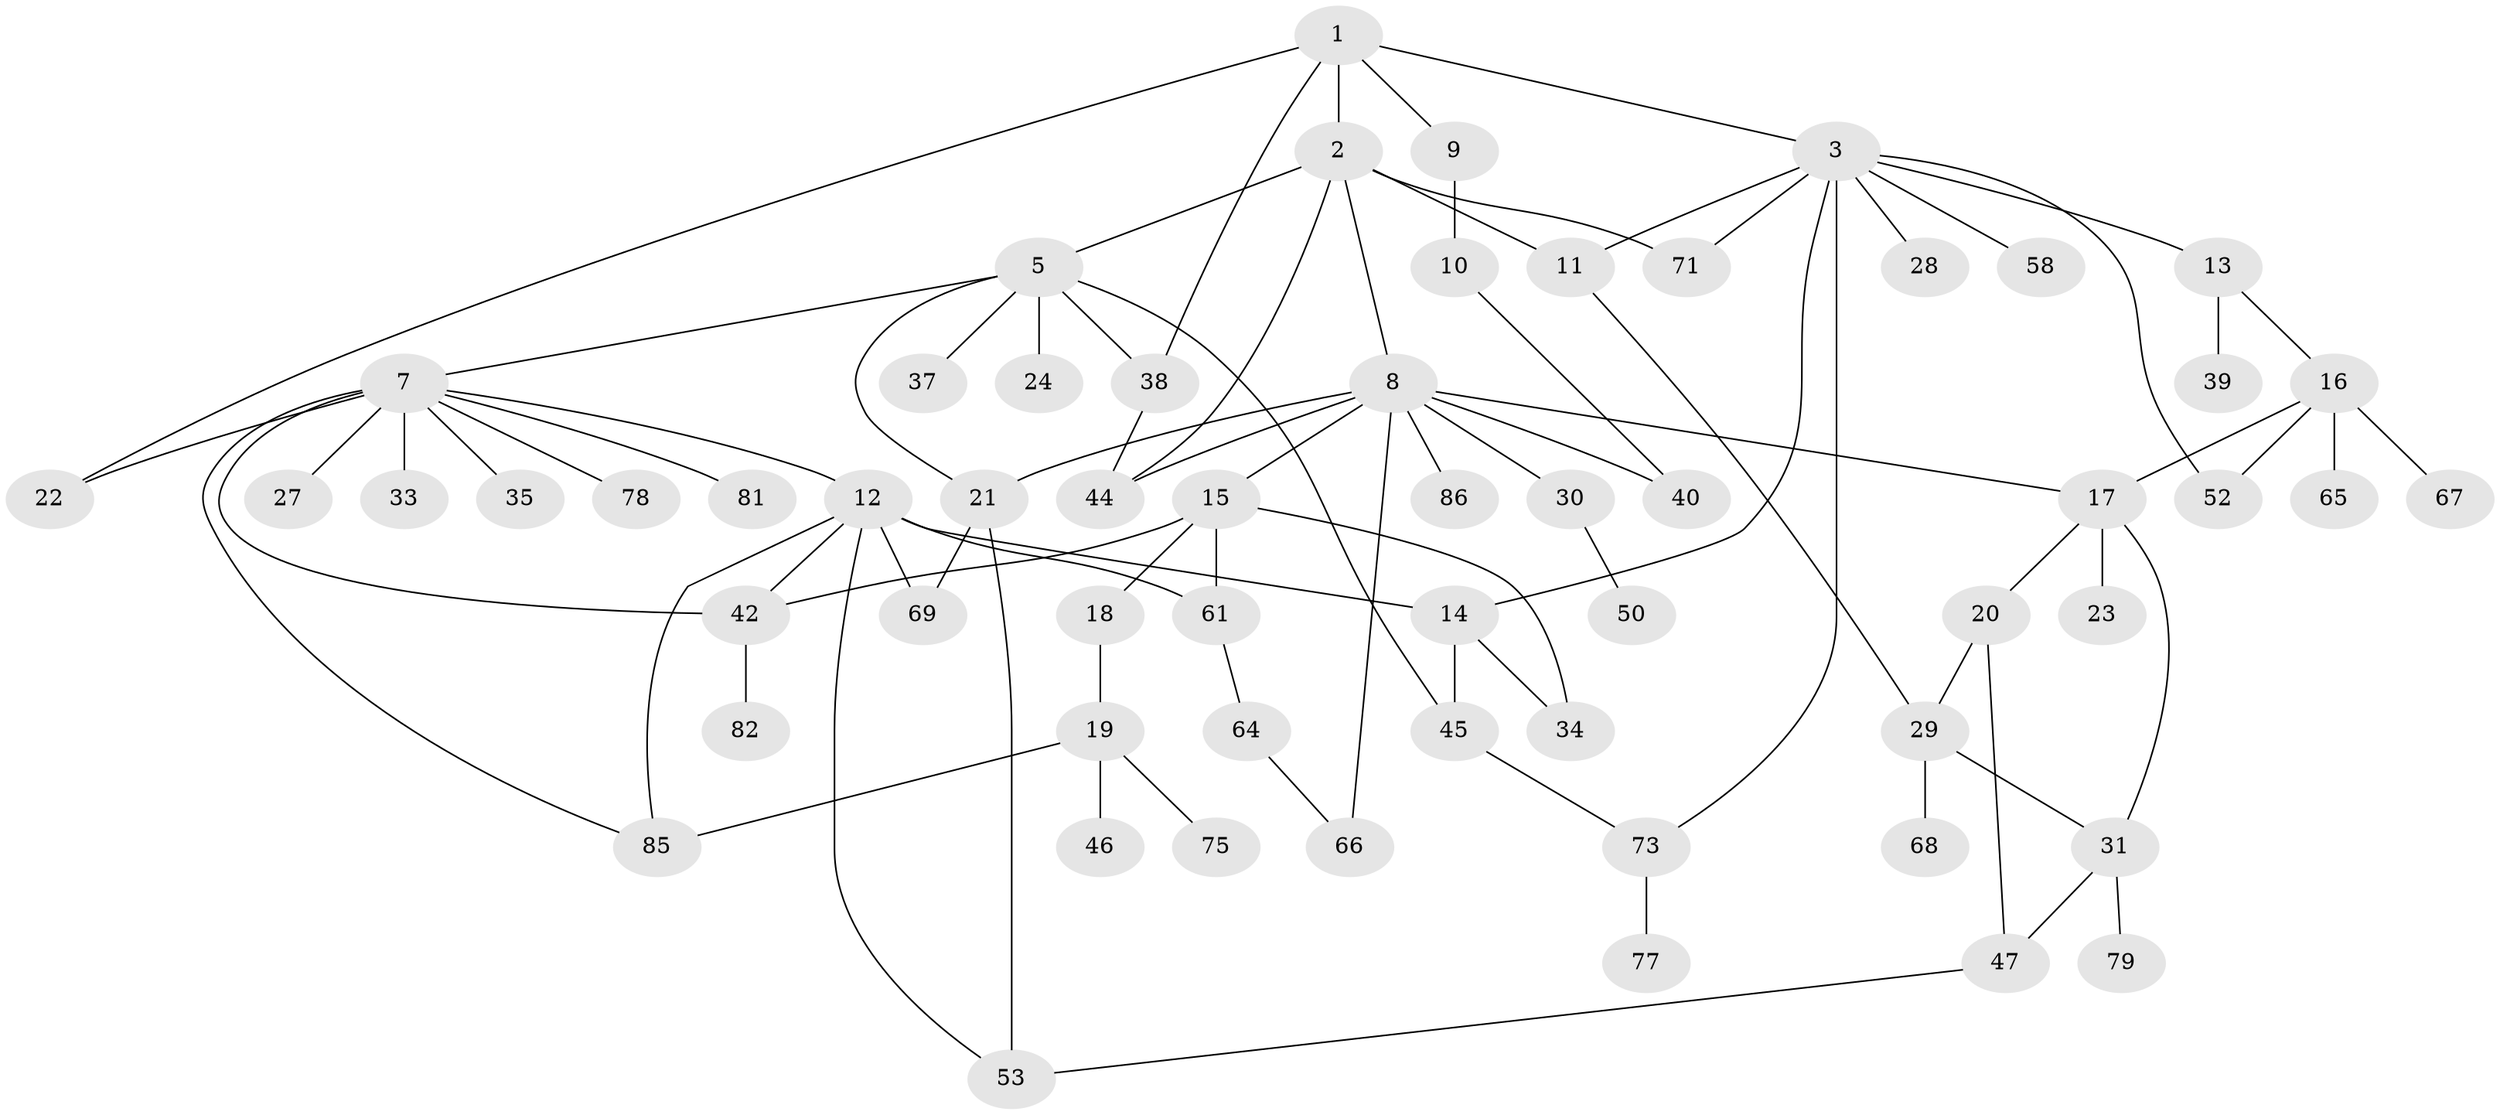 // Generated by graph-tools (version 1.1) at 2025/51/02/27/25 19:51:36]
// undirected, 60 vertices, 85 edges
graph export_dot {
graph [start="1"]
  node [color=gray90,style=filled];
  1 [super="+54"];
  2 [super="+6"];
  3 [super="+4"];
  5 [super="+36"];
  7 [super="+32"];
  8 [super="+25"];
  9;
  10;
  11 [super="+41"];
  12 [super="+62"];
  13 [super="+51"];
  14 [super="+48"];
  15 [super="+74"];
  16 [super="+63"];
  17 [super="+56"];
  18;
  19 [super="+26"];
  20 [super="+76"];
  21 [super="+57"];
  22 [super="+83"];
  23;
  24 [super="+84"];
  27 [super="+43"];
  28;
  29 [super="+59"];
  30;
  31;
  33;
  34;
  35;
  37;
  38 [super="+60"];
  39;
  40 [super="+80"];
  42 [super="+49"];
  44;
  45 [super="+55"];
  46;
  47 [super="+70"];
  50;
  52;
  53 [super="+72"];
  58;
  61;
  64;
  65;
  66;
  67;
  68;
  69;
  71;
  73;
  75;
  77;
  78;
  79;
  81;
  82;
  85;
  86;
  1 -- 2;
  1 -- 3;
  1 -- 9;
  1 -- 22;
  1 -- 38;
  2 -- 5;
  2 -- 44;
  2 -- 8;
  2 -- 11;
  2 -- 71;
  3 -- 11;
  3 -- 13;
  3 -- 28;
  3 -- 58;
  3 -- 52;
  3 -- 73;
  3 -- 14;
  3 -- 71;
  5 -- 7;
  5 -- 21;
  5 -- 24;
  5 -- 37;
  5 -- 45;
  5 -- 38;
  7 -- 12;
  7 -- 22 [weight=2];
  7 -- 27;
  7 -- 33;
  7 -- 35;
  7 -- 78;
  7 -- 81;
  7 -- 85;
  7 -- 42;
  8 -- 15;
  8 -- 17;
  8 -- 30;
  8 -- 66;
  8 -- 86;
  8 -- 40;
  8 -- 44;
  8 -- 21;
  9 -- 10;
  10 -- 40;
  11 -- 29;
  12 -- 69;
  12 -- 85;
  12 -- 14;
  12 -- 53;
  12 -- 61;
  12 -- 42;
  13 -- 16;
  13 -- 39;
  14 -- 34;
  14 -- 45;
  15 -- 18;
  15 -- 34;
  15 -- 61;
  15 -- 42;
  16 -- 52;
  16 -- 65;
  16 -- 67;
  16 -- 17;
  17 -- 20;
  17 -- 23;
  17 -- 31;
  18 -- 19;
  19 -- 85;
  19 -- 75;
  19 -- 46;
  20 -- 29;
  20 -- 47;
  21 -- 53;
  21 -- 69;
  29 -- 31;
  29 -- 68;
  30 -- 50;
  31 -- 79;
  31 -- 47;
  38 -- 44;
  42 -- 82;
  45 -- 73;
  47 -- 53;
  61 -- 64;
  64 -- 66;
  73 -- 77;
}
